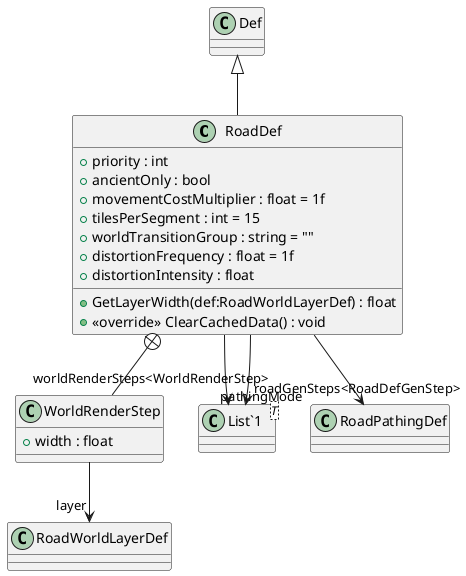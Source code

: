 @startuml
class RoadDef {
    + priority : int
    + ancientOnly : bool
    + movementCostMultiplier : float = 1f
    + tilesPerSegment : int = 15
    + worldTransitionGroup : string = ""
    + distortionFrequency : float = 1f
    + distortionIntensity : float
    + GetLayerWidth(def:RoadWorldLayerDef) : float
    + <<override>> ClearCachedData() : void
}
class WorldRenderStep {
    + width : float
}
class "List`1"<T> {
}
Def <|-- RoadDef
RoadDef --> "pathingMode" RoadPathingDef
RoadDef --> "roadGenSteps<RoadDefGenStep>" "List`1"
RoadDef --> "worldRenderSteps<WorldRenderStep>" "List`1"
RoadDef +-- WorldRenderStep
WorldRenderStep --> "layer" RoadWorldLayerDef
@enduml
